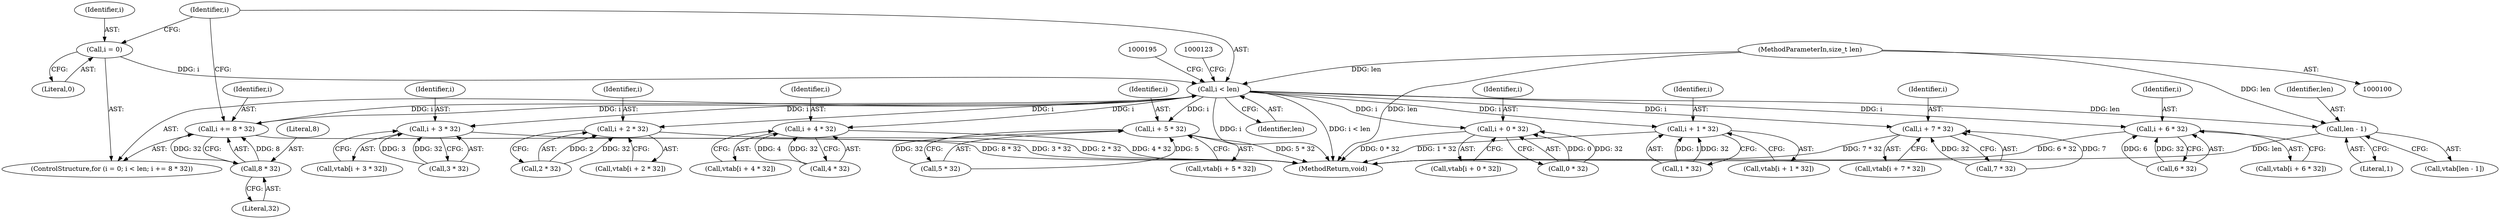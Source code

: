 digraph "1_libgcrypt_a4c561aab1014c3630bc88faf6f5246fee16b020_0@del" {
"1000113" [label="(Call,i < len)"];
"1000116" [label="(Call,i += 8 * 32)"];
"1000118" [label="(Call,8 * 32)"];
"1000113" [label="(Call,i < len)"];
"1000110" [label="(Call,i = 0)"];
"1000102" [label="(MethodParameterIn,size_t len)"];
"1000126" [label="(Call,i + 0 * 32)"];
"1000135" [label="(Call,i + 1 * 32)"];
"1000144" [label="(Call,i + 2 * 32)"];
"1000153" [label="(Call,i + 3 * 32)"];
"1000162" [label="(Call,i + 4 * 32)"];
"1000171" [label="(Call,i + 5 * 32)"];
"1000180" [label="(Call,i + 6 * 32)"];
"1000189" [label="(Call,i + 7 * 32)"];
"1000198" [label="(Call,len - 1)"];
"1000111" [label="(Identifier,i)"];
"1000187" [label="(Call,vtab[i + 7 * 32])"];
"1000145" [label="(Identifier,i)"];
"1000173" [label="(Call,5 * 32)"];
"1000110" [label="(Call,i = 0)"];
"1000190" [label="(Identifier,i)"];
"1000109" [label="(ControlStructure,for (i = 0; i < len; i += 8 * 32))"];
"1000115" [label="(Identifier,len)"];
"1000201" [label="(MethodReturn,void)"];
"1000112" [label="(Literal,0)"];
"1000169" [label="(Call,vtab[i + 5 * 32])"];
"1000163" [label="(Identifier,i)"];
"1000120" [label="(Literal,32)"];
"1000128" [label="(Call,0 * 32)"];
"1000162" [label="(Call,i + 4 * 32)"];
"1000172" [label="(Identifier,i)"];
"1000153" [label="(Call,i + 3 * 32)"];
"1000189" [label="(Call,i + 7 * 32)"];
"1000191" [label="(Call,7 * 32)"];
"1000199" [label="(Identifier,len)"];
"1000114" [label="(Identifier,i)"];
"1000144" [label="(Call,i + 2 * 32)"];
"1000119" [label="(Literal,8)"];
"1000124" [label="(Call,vtab[i + 0 * 32])"];
"1000171" [label="(Call,i + 5 * 32)"];
"1000160" [label="(Call,vtab[i + 4 * 32])"];
"1000151" [label="(Call,vtab[i + 3 * 32])"];
"1000164" [label="(Call,4 * 32)"];
"1000181" [label="(Identifier,i)"];
"1000136" [label="(Identifier,i)"];
"1000196" [label="(Call,vtab[len - 1])"];
"1000200" [label="(Literal,1)"];
"1000137" [label="(Call,1 * 32)"];
"1000102" [label="(MethodParameterIn,size_t len)"];
"1000116" [label="(Call,i += 8 * 32)"];
"1000198" [label="(Call,len - 1)"];
"1000142" [label="(Call,vtab[i + 2 * 32])"];
"1000180" [label="(Call,i + 6 * 32)"];
"1000154" [label="(Identifier,i)"];
"1000133" [label="(Call,vtab[i + 1 * 32])"];
"1000118" [label="(Call,8 * 32)"];
"1000127" [label="(Identifier,i)"];
"1000135" [label="(Call,i + 1 * 32)"];
"1000126" [label="(Call,i + 0 * 32)"];
"1000113" [label="(Call,i < len)"];
"1000146" [label="(Call,2 * 32)"];
"1000155" [label="(Call,3 * 32)"];
"1000182" [label="(Call,6 * 32)"];
"1000178" [label="(Call,vtab[i + 6 * 32])"];
"1000117" [label="(Identifier,i)"];
"1000113" -> "1000109"  [label="AST: "];
"1000113" -> "1000115"  [label="CFG: "];
"1000114" -> "1000113"  [label="AST: "];
"1000115" -> "1000113"  [label="AST: "];
"1000123" -> "1000113"  [label="CFG: "];
"1000195" -> "1000113"  [label="CFG: "];
"1000113" -> "1000201"  [label="DDG: i"];
"1000113" -> "1000201"  [label="DDG: i < len"];
"1000116" -> "1000113"  [label="DDG: i"];
"1000110" -> "1000113"  [label="DDG: i"];
"1000102" -> "1000113"  [label="DDG: len"];
"1000113" -> "1000116"  [label="DDG: i"];
"1000113" -> "1000126"  [label="DDG: i"];
"1000113" -> "1000135"  [label="DDG: i"];
"1000113" -> "1000144"  [label="DDG: i"];
"1000113" -> "1000153"  [label="DDG: i"];
"1000113" -> "1000162"  [label="DDG: i"];
"1000113" -> "1000171"  [label="DDG: i"];
"1000113" -> "1000180"  [label="DDG: i"];
"1000113" -> "1000189"  [label="DDG: i"];
"1000113" -> "1000198"  [label="DDG: len"];
"1000116" -> "1000109"  [label="AST: "];
"1000116" -> "1000118"  [label="CFG: "];
"1000117" -> "1000116"  [label="AST: "];
"1000118" -> "1000116"  [label="AST: "];
"1000114" -> "1000116"  [label="CFG: "];
"1000116" -> "1000201"  [label="DDG: 8 * 32"];
"1000118" -> "1000116"  [label="DDG: 8"];
"1000118" -> "1000116"  [label="DDG: 32"];
"1000118" -> "1000120"  [label="CFG: "];
"1000119" -> "1000118"  [label="AST: "];
"1000120" -> "1000118"  [label="AST: "];
"1000110" -> "1000109"  [label="AST: "];
"1000110" -> "1000112"  [label="CFG: "];
"1000111" -> "1000110"  [label="AST: "];
"1000112" -> "1000110"  [label="AST: "];
"1000114" -> "1000110"  [label="CFG: "];
"1000102" -> "1000100"  [label="AST: "];
"1000102" -> "1000201"  [label="DDG: len"];
"1000102" -> "1000198"  [label="DDG: len"];
"1000126" -> "1000124"  [label="AST: "];
"1000126" -> "1000128"  [label="CFG: "];
"1000127" -> "1000126"  [label="AST: "];
"1000128" -> "1000126"  [label="AST: "];
"1000124" -> "1000126"  [label="CFG: "];
"1000126" -> "1000201"  [label="DDG: 0 * 32"];
"1000128" -> "1000126"  [label="DDG: 0"];
"1000128" -> "1000126"  [label="DDG: 32"];
"1000135" -> "1000133"  [label="AST: "];
"1000135" -> "1000137"  [label="CFG: "];
"1000136" -> "1000135"  [label="AST: "];
"1000137" -> "1000135"  [label="AST: "];
"1000133" -> "1000135"  [label="CFG: "];
"1000135" -> "1000201"  [label="DDG: 1 * 32"];
"1000137" -> "1000135"  [label="DDG: 1"];
"1000137" -> "1000135"  [label="DDG: 32"];
"1000144" -> "1000142"  [label="AST: "];
"1000144" -> "1000146"  [label="CFG: "];
"1000145" -> "1000144"  [label="AST: "];
"1000146" -> "1000144"  [label="AST: "];
"1000142" -> "1000144"  [label="CFG: "];
"1000144" -> "1000201"  [label="DDG: 2 * 32"];
"1000146" -> "1000144"  [label="DDG: 2"];
"1000146" -> "1000144"  [label="DDG: 32"];
"1000153" -> "1000151"  [label="AST: "];
"1000153" -> "1000155"  [label="CFG: "];
"1000154" -> "1000153"  [label="AST: "];
"1000155" -> "1000153"  [label="AST: "];
"1000151" -> "1000153"  [label="CFG: "];
"1000153" -> "1000201"  [label="DDG: 3 * 32"];
"1000155" -> "1000153"  [label="DDG: 3"];
"1000155" -> "1000153"  [label="DDG: 32"];
"1000162" -> "1000160"  [label="AST: "];
"1000162" -> "1000164"  [label="CFG: "];
"1000163" -> "1000162"  [label="AST: "];
"1000164" -> "1000162"  [label="AST: "];
"1000160" -> "1000162"  [label="CFG: "];
"1000162" -> "1000201"  [label="DDG: 4 * 32"];
"1000164" -> "1000162"  [label="DDG: 4"];
"1000164" -> "1000162"  [label="DDG: 32"];
"1000171" -> "1000169"  [label="AST: "];
"1000171" -> "1000173"  [label="CFG: "];
"1000172" -> "1000171"  [label="AST: "];
"1000173" -> "1000171"  [label="AST: "];
"1000169" -> "1000171"  [label="CFG: "];
"1000171" -> "1000201"  [label="DDG: 5 * 32"];
"1000173" -> "1000171"  [label="DDG: 5"];
"1000173" -> "1000171"  [label="DDG: 32"];
"1000180" -> "1000178"  [label="AST: "];
"1000180" -> "1000182"  [label="CFG: "];
"1000181" -> "1000180"  [label="AST: "];
"1000182" -> "1000180"  [label="AST: "];
"1000178" -> "1000180"  [label="CFG: "];
"1000180" -> "1000201"  [label="DDG: 6 * 32"];
"1000182" -> "1000180"  [label="DDG: 6"];
"1000182" -> "1000180"  [label="DDG: 32"];
"1000189" -> "1000187"  [label="AST: "];
"1000189" -> "1000191"  [label="CFG: "];
"1000190" -> "1000189"  [label="AST: "];
"1000191" -> "1000189"  [label="AST: "];
"1000187" -> "1000189"  [label="CFG: "];
"1000189" -> "1000201"  [label="DDG: 7 * 32"];
"1000191" -> "1000189"  [label="DDG: 7"];
"1000191" -> "1000189"  [label="DDG: 32"];
"1000198" -> "1000196"  [label="AST: "];
"1000198" -> "1000200"  [label="CFG: "];
"1000199" -> "1000198"  [label="AST: "];
"1000200" -> "1000198"  [label="AST: "];
"1000196" -> "1000198"  [label="CFG: "];
"1000198" -> "1000201"  [label="DDG: len"];
}
